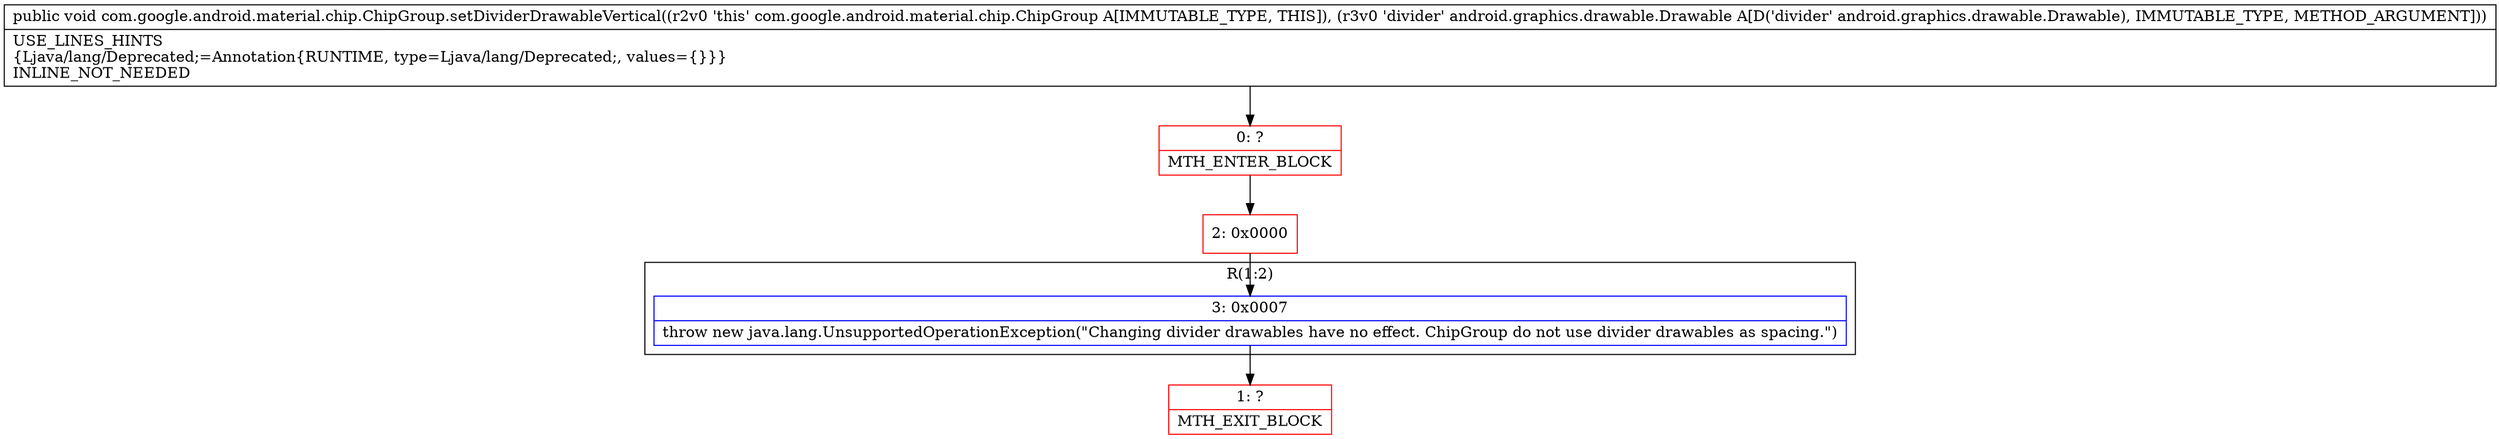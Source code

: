 digraph "CFG forcom.google.android.material.chip.ChipGroup.setDividerDrawableVertical(Landroid\/graphics\/drawable\/Drawable;)V" {
subgraph cluster_Region_1934063463 {
label = "R(1:2)";
node [shape=record,color=blue];
Node_3 [shape=record,label="{3\:\ 0x0007|throw new java.lang.UnsupportedOperationException(\"Changing divider drawables have no effect. ChipGroup do not use divider drawables as spacing.\")\l}"];
}
Node_0 [shape=record,color=red,label="{0\:\ ?|MTH_ENTER_BLOCK\l}"];
Node_2 [shape=record,color=red,label="{2\:\ 0x0000}"];
Node_1 [shape=record,color=red,label="{1\:\ ?|MTH_EXIT_BLOCK\l}"];
MethodNode[shape=record,label="{public void com.google.android.material.chip.ChipGroup.setDividerDrawableVertical((r2v0 'this' com.google.android.material.chip.ChipGroup A[IMMUTABLE_TYPE, THIS]), (r3v0 'divider' android.graphics.drawable.Drawable A[D('divider' android.graphics.drawable.Drawable), IMMUTABLE_TYPE, METHOD_ARGUMENT]))  | USE_LINES_HINTS\l\{Ljava\/lang\/Deprecated;=Annotation\{RUNTIME, type=Ljava\/lang\/Deprecated;, values=\{\}\}\}\lINLINE_NOT_NEEDED\l}"];
MethodNode -> Node_0;Node_3 -> Node_1;
Node_0 -> Node_2;
Node_2 -> Node_3;
}

